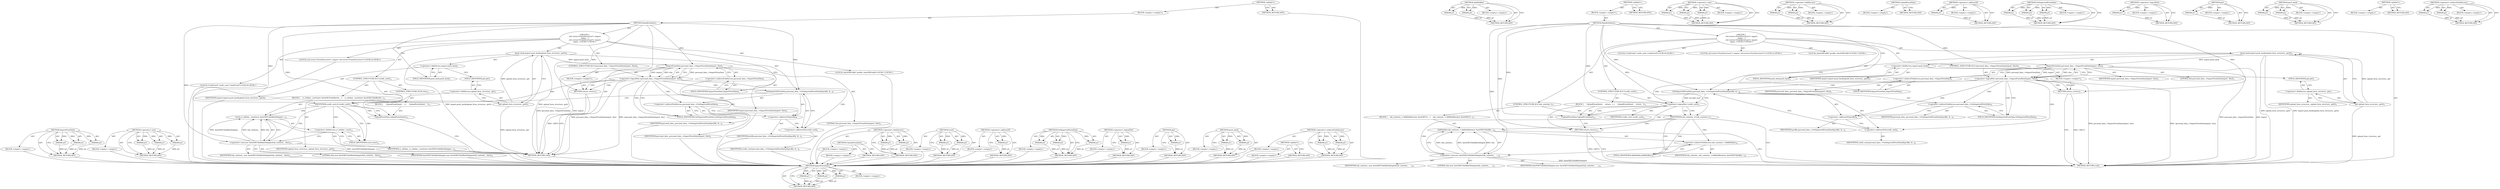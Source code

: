 digraph "&lt;operator&gt;.indirectFieldAccess" {
vulnerable_94 [label=<(METHOD,ImportFormData)>];
vulnerable_95 [label=<(PARAM,p1)>];
vulnerable_96 [label=<(PARAM,p2)>];
vulnerable_97 [label=<(PARAM,p3)>];
vulnerable_98 [label=<(BLOCK,&lt;empty&gt;,&lt;empty&gt;)>];
vulnerable_99 [label=<(METHOD_RETURN,ANY)>];
vulnerable_120 [label=<(METHOD,&lt;operator&gt;.new)>];
vulnerable_121 [label=<(PARAM,p1)>];
vulnerable_122 [label=<(PARAM,p2)>];
vulnerable_123 [label=<(PARAM,p3)>];
vulnerable_124 [label=<(BLOCK,&lt;empty&gt;,&lt;empty&gt;)>];
vulnerable_125 [label=<(METHOD_RETURN,ANY)>];
vulnerable_6 [label=<(METHOD,&lt;global&gt;)<SUB>1</SUB>>];
vulnerable_7 [label=<(BLOCK,&lt;empty&gt;,&lt;empty&gt;)<SUB>1</SUB>>];
vulnerable_8 [label=<(METHOD,HandleSubmit)<SUB>1</SUB>>];
vulnerable_9 [label="<(BLOCK,{
  std::vector&lt;FormStructure*&gt; import;
  impor...,{
  std::vector&lt;FormStructure*&gt; import;
  impor...)<SUB>1</SUB>>"];
vulnerable_10 [label="<(LOCAL,std.vector&lt;FormStructure*&gt; import: std.vector&lt;FormStructure*&gt;)<SUB>2</SUB>>"];
vulnerable_11 [label=<(push_back,import.push_back(upload_form_structure_.get()))<SUB>3</SUB>>];
vulnerable_12 [label=<(&lt;operator&gt;.fieldAccess,import.push_back)<SUB>3</SUB>>];
vulnerable_13 [label=<(IDENTIFIER,import,import.push_back(upload_form_structure_.get()))<SUB>3</SUB>>];
vulnerable_14 [label=<(FIELD_IDENTIFIER,push_back,push_back)<SUB>3</SUB>>];
vulnerable_15 [label=<(get,upload_form_structure_.get())<SUB>3</SUB>>];
vulnerable_16 [label=<(&lt;operator&gt;.fieldAccess,upload_form_structure_.get)<SUB>3</SUB>>];
vulnerable_17 [label=<(IDENTIFIER,upload_form_structure_,upload_form_structure_.get())<SUB>3</SUB>>];
vulnerable_18 [label=<(FIELD_IDENTIFIER,get,get)<SUB>3</SUB>>];
vulnerable_19 [label=<(CONTROL_STRUCTURE,IF,if (!personal_data_-&gt;ImportFormData(import, this)))<SUB>4</SUB>>];
vulnerable_20 [label=<(&lt;operator&gt;.logicalNot,!personal_data_-&gt;ImportFormData(import, this))<SUB>4</SUB>>];
vulnerable_21 [label=<(ImportFormData,personal_data_-&gt;ImportFormData(import, this))<SUB>4</SUB>>];
vulnerable_22 [label=<(&lt;operator&gt;.indirectFieldAccess,personal_data_-&gt;ImportFormData)<SUB>4</SUB>>];
vulnerable_23 [label=<(IDENTIFIER,personal_data_,personal_data_-&gt;ImportFormData(import, this))<SUB>4</SUB>>];
vulnerable_24 [label=<(FIELD_IDENTIFIER,ImportFormData,ImportFormData)<SUB>4</SUB>>];
vulnerable_25 [label=<(IDENTIFIER,import,personal_data_-&gt;ImportFormData(import, this))<SUB>4</SUB>>];
vulnerable_26 [label=<(LITERAL,this,personal_data_-&gt;ImportFormData(import, this))<SUB>4</SUB>>];
vulnerable_27 [label=<(BLOCK,&lt;empty&gt;,&lt;empty&gt;)<SUB>5</SUB>>];
vulnerable_28 [label=<(RETURN,return;,return;)<SUB>5</SUB>>];
vulnerable_29 [label="<(LOCAL,AutoFillProfile* profile: AutoFillProfile*)<SUB>7</SUB>>"];
vulnerable_30 [label="<(LOCAL,CreditCard* credit_card: CreditCard*)<SUB>8</SUB>>"];
vulnerable_31 [label=<(GetImportedFormData,personal_data_-&gt;GetImportedFormData(&amp;profile, &amp;...)<SUB>9</SUB>>];
vulnerable_32 [label=<(&lt;operator&gt;.indirectFieldAccess,personal_data_-&gt;GetImportedFormData)<SUB>9</SUB>>];
vulnerable_33 [label=<(IDENTIFIER,personal_data_,personal_data_-&gt;GetImportedFormData(&amp;profile, &amp;...)<SUB>9</SUB>>];
vulnerable_34 [label=<(FIELD_IDENTIFIER,GetImportedFormData,GetImportedFormData)<SUB>9</SUB>>];
vulnerable_35 [label=<(&lt;operator&gt;.addressOf,&amp;profile)<SUB>9</SUB>>];
vulnerable_36 [label=<(IDENTIFIER,profile,personal_data_-&gt;GetImportedFormData(&amp;profile, &amp;...)<SUB>9</SUB>>];
vulnerable_37 [label=<(&lt;operator&gt;.addressOf,&amp;credit_card)<SUB>9</SUB>>];
vulnerable_38 [label=<(IDENTIFIER,credit_card,personal_data_-&gt;GetImportedFormData(&amp;profile, &amp;...)<SUB>9</SUB>>];
vulnerable_39 [label=<(CONTROL_STRUCTURE,IF,if (credit_card))<SUB>11</SUB>>];
vulnerable_40 [label=<(IDENTIFIER,credit_card,if (credit_card))<SUB>11</SUB>>];
vulnerable_41 [label=<(BLOCK,{
    cc_infobar_.reset(new AutoFillCCInfoBarDe...,{
    cc_infobar_.reset(new AutoFillCCInfoBarDe...)<SUB>11</SUB>>];
vulnerable_42 [label=<(reset,cc_infobar_.reset(new AutoFillCCInfoBarDelegate...)<SUB>12</SUB>>];
vulnerable_43 [label=<(&lt;operator&gt;.fieldAccess,cc_infobar_.reset)<SUB>12</SUB>>];
vulnerable_44 [label=<(IDENTIFIER,cc_infobar_,cc_infobar_.reset(new AutoFillCCInfoBarDelegate...)<SUB>12</SUB>>];
vulnerable_45 [label=<(FIELD_IDENTIFIER,reset,reset)<SUB>12</SUB>>];
vulnerable_46 [label=<(&lt;operator&gt;.new,new AutoFillCCInfoBarDelegate(tab_contents_, this))<SUB>12</SUB>>];
vulnerable_47 [label=<(IDENTIFIER,AutoFillCCInfoBarDelegate,new AutoFillCCInfoBarDelegate(tab_contents_, this))<SUB>12</SUB>>];
vulnerable_48 [label=<(IDENTIFIER,tab_contents_,new AutoFillCCInfoBarDelegate(tab_contents_, this))<SUB>12</SUB>>];
vulnerable_49 [label=<(LITERAL,this,new AutoFillCCInfoBarDelegate(tab_contents_, this))<SUB>12</SUB>>];
vulnerable_50 [label=<(CONTROL_STRUCTURE,ELSE,else)<SUB>13</SUB>>];
vulnerable_51 [label=<(BLOCK,{
     UploadFormData();
   },{
     UploadFormData();
   })<SUB>13</SUB>>];
vulnerable_52 [label=<(UploadFormData,UploadFormData())<SUB>14</SUB>>];
vulnerable_53 [label=<(METHOD_RETURN,void)<SUB>1</SUB>>];
vulnerable_55 [label=<(METHOD_RETURN,ANY)<SUB>1</SUB>>];
vulnerable_126 [label=<(METHOD,UploadFormData)>];
vulnerable_127 [label=<(BLOCK,&lt;empty&gt;,&lt;empty&gt;)>];
vulnerable_128 [label=<(METHOD_RETURN,ANY)>];
vulnerable_81 [label=<(METHOD,&lt;operator&gt;.fieldAccess)>];
vulnerable_82 [label=<(PARAM,p1)>];
vulnerable_83 [label=<(PARAM,p2)>];
vulnerable_84 [label=<(BLOCK,&lt;empty&gt;,&lt;empty&gt;)>];
vulnerable_85 [label=<(METHOD_RETURN,ANY)>];
vulnerable_115 [label=<(METHOD,reset)>];
vulnerable_116 [label=<(PARAM,p1)>];
vulnerable_117 [label=<(PARAM,p2)>];
vulnerable_118 [label=<(BLOCK,&lt;empty&gt;,&lt;empty&gt;)>];
vulnerable_119 [label=<(METHOD_RETURN,ANY)>];
vulnerable_111 [label=<(METHOD,&lt;operator&gt;.addressOf)>];
vulnerable_112 [label=<(PARAM,p1)>];
vulnerable_113 [label=<(BLOCK,&lt;empty&gt;,&lt;empty&gt;)>];
vulnerable_114 [label=<(METHOD_RETURN,ANY)>];
vulnerable_105 [label=<(METHOD,GetImportedFormData)>];
vulnerable_106 [label=<(PARAM,p1)>];
vulnerable_107 [label=<(PARAM,p2)>];
vulnerable_108 [label=<(PARAM,p3)>];
vulnerable_109 [label=<(BLOCK,&lt;empty&gt;,&lt;empty&gt;)>];
vulnerable_110 [label=<(METHOD_RETURN,ANY)>];
vulnerable_90 [label=<(METHOD,&lt;operator&gt;.logicalNot)>];
vulnerable_91 [label=<(PARAM,p1)>];
vulnerable_92 [label=<(BLOCK,&lt;empty&gt;,&lt;empty&gt;)>];
vulnerable_93 [label=<(METHOD_RETURN,ANY)>];
vulnerable_86 [label=<(METHOD,get)>];
vulnerable_87 [label=<(PARAM,p1)>];
vulnerable_88 [label=<(BLOCK,&lt;empty&gt;,&lt;empty&gt;)>];
vulnerable_89 [label=<(METHOD_RETURN,ANY)>];
vulnerable_76 [label=<(METHOD,push_back)>];
vulnerable_77 [label=<(PARAM,p1)>];
vulnerable_78 [label=<(PARAM,p2)>];
vulnerable_79 [label=<(BLOCK,&lt;empty&gt;,&lt;empty&gt;)>];
vulnerable_80 [label=<(METHOD_RETURN,ANY)>];
vulnerable_70 [label=<(METHOD,&lt;global&gt;)<SUB>1</SUB>>];
vulnerable_71 [label=<(BLOCK,&lt;empty&gt;,&lt;empty&gt;)>];
vulnerable_72 [label=<(METHOD_RETURN,ANY)>];
vulnerable_100 [label=<(METHOD,&lt;operator&gt;.indirectFieldAccess)>];
vulnerable_101 [label=<(PARAM,p1)>];
vulnerable_102 [label=<(PARAM,p2)>];
vulnerable_103 [label=<(BLOCK,&lt;empty&gt;,&lt;empty&gt;)>];
vulnerable_104 [label=<(METHOD_RETURN,ANY)>];
fixed_97 [label=<(METHOD,ImportFormData)>];
fixed_98 [label=<(PARAM,p1)>];
fixed_99 [label=<(PARAM,p2)>];
fixed_100 [label=<(PARAM,p3)>];
fixed_101 [label=<(BLOCK,&lt;empty&gt;,&lt;empty&gt;)>];
fixed_102 [label=<(METHOD_RETURN,ANY)>];
fixed_121 [label=<(METHOD,AddInfoBar)>];
fixed_122 [label=<(PARAM,p1)>];
fixed_123 [label=<(PARAM,p2)>];
fixed_124 [label=<(BLOCK,&lt;empty&gt;,&lt;empty&gt;)>];
fixed_125 [label=<(METHOD_RETURN,ANY)>];
fixed_6 [label=<(METHOD,&lt;global&gt;)<SUB>1</SUB>>];
fixed_7 [label=<(BLOCK,&lt;empty&gt;,&lt;empty&gt;)<SUB>1</SUB>>];
fixed_8 [label=<(METHOD,HandleSubmit)<SUB>1</SUB>>];
fixed_9 [label="<(BLOCK,{
  std::vector&lt;FormStructure*&gt; import;
  impor...,{
  std::vector&lt;FormStructure*&gt; import;
  impor...)<SUB>1</SUB>>"];
fixed_10 [label="<(LOCAL,std.vector&lt;FormStructure*&gt; import: std.vector&lt;FormStructure*&gt;)<SUB>2</SUB>>"];
fixed_11 [label=<(push_back,import.push_back(upload_form_structure_.get()))<SUB>3</SUB>>];
fixed_12 [label=<(&lt;operator&gt;.fieldAccess,import.push_back)<SUB>3</SUB>>];
fixed_13 [label=<(IDENTIFIER,import,import.push_back(upload_form_structure_.get()))<SUB>3</SUB>>];
fixed_14 [label=<(FIELD_IDENTIFIER,push_back,push_back)<SUB>3</SUB>>];
fixed_15 [label=<(get,upload_form_structure_.get())<SUB>3</SUB>>];
fixed_16 [label=<(&lt;operator&gt;.fieldAccess,upload_form_structure_.get)<SUB>3</SUB>>];
fixed_17 [label=<(IDENTIFIER,upload_form_structure_,upload_form_structure_.get())<SUB>3</SUB>>];
fixed_18 [label=<(FIELD_IDENTIFIER,get,get)<SUB>3</SUB>>];
fixed_19 [label=<(CONTROL_STRUCTURE,IF,if (!personal_data_-&gt;ImportFormData(import, this)))<SUB>4</SUB>>];
fixed_20 [label=<(&lt;operator&gt;.logicalNot,!personal_data_-&gt;ImportFormData(import, this))<SUB>4</SUB>>];
fixed_21 [label=<(ImportFormData,personal_data_-&gt;ImportFormData(import, this))<SUB>4</SUB>>];
fixed_22 [label=<(&lt;operator&gt;.indirectFieldAccess,personal_data_-&gt;ImportFormData)<SUB>4</SUB>>];
fixed_23 [label=<(IDENTIFIER,personal_data_,personal_data_-&gt;ImportFormData(import, this))<SUB>4</SUB>>];
fixed_24 [label=<(FIELD_IDENTIFIER,ImportFormData,ImportFormData)<SUB>4</SUB>>];
fixed_25 [label=<(IDENTIFIER,import,personal_data_-&gt;ImportFormData(import, this))<SUB>4</SUB>>];
fixed_26 [label=<(LITERAL,this,personal_data_-&gt;ImportFormData(import, this))<SUB>4</SUB>>];
fixed_27 [label=<(BLOCK,&lt;empty&gt;,&lt;empty&gt;)<SUB>5</SUB>>];
fixed_28 [label=<(RETURN,return;,return;)<SUB>5</SUB>>];
fixed_29 [label="<(LOCAL,AutoFillProfile* profile: AutoFillProfile*)<SUB>7</SUB>>"];
fixed_30 [label="<(LOCAL,CreditCard* credit_card: CreditCard*)<SUB>8</SUB>>"];
fixed_31 [label=<(GetImportedFormData,personal_data_-&gt;GetImportedFormData(&amp;profile, &amp;...)<SUB>9</SUB>>];
fixed_32 [label=<(&lt;operator&gt;.indirectFieldAccess,personal_data_-&gt;GetImportedFormData)<SUB>9</SUB>>];
fixed_33 [label=<(IDENTIFIER,personal_data_,personal_data_-&gt;GetImportedFormData(&amp;profile, &amp;...)<SUB>9</SUB>>];
fixed_34 [label=<(FIELD_IDENTIFIER,GetImportedFormData,GetImportedFormData)<SUB>9</SUB>>];
fixed_35 [label=<(&lt;operator&gt;.addressOf,&amp;profile)<SUB>9</SUB>>];
fixed_36 [label=<(IDENTIFIER,profile,personal_data_-&gt;GetImportedFormData(&amp;profile, &amp;...)<SUB>9</SUB>>];
fixed_37 [label=<(&lt;operator&gt;.addressOf,&amp;credit_card)<SUB>9</SUB>>];
fixed_38 [label=<(IDENTIFIER,credit_card,personal_data_-&gt;GetImportedFormData(&amp;profile, &amp;...)<SUB>9</SUB>>];
fixed_39 [label=<(CONTROL_STRUCTURE,IF,if (!credit_card))<SUB>11</SUB>>];
fixed_40 [label=<(&lt;operator&gt;.logicalNot,!credit_card)<SUB>11</SUB>>];
fixed_41 [label=<(IDENTIFIER,credit_card,!credit_card)<SUB>11</SUB>>];
fixed_42 [label=<(BLOCK,{
     UploadFormData();
    return;
  },{
     UploadFormData();
    return;
  })<SUB>11</SUB>>];
fixed_43 [label=<(UploadFormData,UploadFormData())<SUB>12</SUB>>];
fixed_44 [label=<(RETURN,return;,return;)<SUB>13</SUB>>];
fixed_45 [label=<(CONTROL_STRUCTURE,IF,if (tab_contents_))<SUB>17</SUB>>];
fixed_46 [label=<(IDENTIFIER,tab_contents_,if (tab_contents_))<SUB>17</SUB>>];
fixed_47 [label=<(BLOCK,{
    tab_contents_-&gt;AddInfoBar(new AutoFillCCI...,{
    tab_contents_-&gt;AddInfoBar(new AutoFillCCI...)<SUB>17</SUB>>];
fixed_48 [label=<(AddInfoBar,tab_contents_-&gt;AddInfoBar(new AutoFillCCInfoBar...)<SUB>18</SUB>>];
fixed_49 [label=<(&lt;operator&gt;.indirectFieldAccess,tab_contents_-&gt;AddInfoBar)<SUB>18</SUB>>];
fixed_50 [label=<(IDENTIFIER,tab_contents_,tab_contents_-&gt;AddInfoBar(new AutoFillCCInfoBar...)<SUB>18</SUB>>];
fixed_51 [label=<(FIELD_IDENTIFIER,AddInfoBar,AddInfoBar)<SUB>18</SUB>>];
fixed_52 [label=<(&lt;operator&gt;.new,new AutoFillCCInfoBarDelegate(tab_contents_,
  ...)<SUB>18</SUB>>];
fixed_53 [label=<(IDENTIFIER,AutoFillCCInfoBarDelegate,new AutoFillCCInfoBarDelegate(tab_contents_,
  ...)<SUB>18</SUB>>];
fixed_54 [label=<(IDENTIFIER,tab_contents_,new AutoFillCCInfoBarDelegate(tab_contents_,
  ...)<SUB>18</SUB>>];
fixed_55 [label=<(LITERAL,this,new AutoFillCCInfoBarDelegate(tab_contents_,
  ...)<SUB>19</SUB>>];
fixed_56 [label=<(METHOD_RETURN,void)<SUB>1</SUB>>];
fixed_58 [label=<(METHOD_RETURN,ANY)<SUB>1</SUB>>];
fixed_126 [label=<(METHOD,&lt;operator&gt;.new)>];
fixed_127 [label=<(PARAM,p1)>];
fixed_128 [label=<(PARAM,p2)>];
fixed_129 [label=<(PARAM,p3)>];
fixed_130 [label=<(BLOCK,&lt;empty&gt;,&lt;empty&gt;)>];
fixed_131 [label=<(METHOD_RETURN,ANY)>];
fixed_84 [label=<(METHOD,&lt;operator&gt;.fieldAccess)>];
fixed_85 [label=<(PARAM,p1)>];
fixed_86 [label=<(PARAM,p2)>];
fixed_87 [label=<(BLOCK,&lt;empty&gt;,&lt;empty&gt;)>];
fixed_88 [label=<(METHOD_RETURN,ANY)>];
fixed_118 [label=<(METHOD,UploadFormData)>];
fixed_119 [label=<(BLOCK,&lt;empty&gt;,&lt;empty&gt;)>];
fixed_120 [label=<(METHOD_RETURN,ANY)>];
fixed_114 [label=<(METHOD,&lt;operator&gt;.addressOf)>];
fixed_115 [label=<(PARAM,p1)>];
fixed_116 [label=<(BLOCK,&lt;empty&gt;,&lt;empty&gt;)>];
fixed_117 [label=<(METHOD_RETURN,ANY)>];
fixed_108 [label=<(METHOD,GetImportedFormData)>];
fixed_109 [label=<(PARAM,p1)>];
fixed_110 [label=<(PARAM,p2)>];
fixed_111 [label=<(PARAM,p3)>];
fixed_112 [label=<(BLOCK,&lt;empty&gt;,&lt;empty&gt;)>];
fixed_113 [label=<(METHOD_RETURN,ANY)>];
fixed_93 [label=<(METHOD,&lt;operator&gt;.logicalNot)>];
fixed_94 [label=<(PARAM,p1)>];
fixed_95 [label=<(BLOCK,&lt;empty&gt;,&lt;empty&gt;)>];
fixed_96 [label=<(METHOD_RETURN,ANY)>];
fixed_89 [label=<(METHOD,get)>];
fixed_90 [label=<(PARAM,p1)>];
fixed_91 [label=<(BLOCK,&lt;empty&gt;,&lt;empty&gt;)>];
fixed_92 [label=<(METHOD_RETURN,ANY)>];
fixed_79 [label=<(METHOD,push_back)>];
fixed_80 [label=<(PARAM,p1)>];
fixed_81 [label=<(PARAM,p2)>];
fixed_82 [label=<(BLOCK,&lt;empty&gt;,&lt;empty&gt;)>];
fixed_83 [label=<(METHOD_RETURN,ANY)>];
fixed_73 [label=<(METHOD,&lt;global&gt;)<SUB>1</SUB>>];
fixed_74 [label=<(BLOCK,&lt;empty&gt;,&lt;empty&gt;)>];
fixed_75 [label=<(METHOD_RETURN,ANY)>];
fixed_103 [label=<(METHOD,&lt;operator&gt;.indirectFieldAccess)>];
fixed_104 [label=<(PARAM,p1)>];
fixed_105 [label=<(PARAM,p2)>];
fixed_106 [label=<(BLOCK,&lt;empty&gt;,&lt;empty&gt;)>];
fixed_107 [label=<(METHOD_RETURN,ANY)>];
vulnerable_94 -> vulnerable_95  [key=0, label="AST: "];
vulnerable_94 -> vulnerable_95  [key=1, label="DDG: "];
vulnerable_94 -> vulnerable_98  [key=0, label="AST: "];
vulnerable_94 -> vulnerable_96  [key=0, label="AST: "];
vulnerable_94 -> vulnerable_96  [key=1, label="DDG: "];
vulnerable_94 -> vulnerable_99  [key=0, label="AST: "];
vulnerable_94 -> vulnerable_99  [key=1, label="CFG: "];
vulnerable_94 -> vulnerable_97  [key=0, label="AST: "];
vulnerable_94 -> vulnerable_97  [key=1, label="DDG: "];
vulnerable_95 -> vulnerable_99  [key=0, label="DDG: p1"];
vulnerable_96 -> vulnerable_99  [key=0, label="DDG: p2"];
vulnerable_97 -> vulnerable_99  [key=0, label="DDG: p3"];
vulnerable_98 -> fixed_97  [key=0];
vulnerable_99 -> fixed_97  [key=0];
vulnerable_120 -> vulnerable_121  [key=0, label="AST: "];
vulnerable_120 -> vulnerable_121  [key=1, label="DDG: "];
vulnerable_120 -> vulnerable_124  [key=0, label="AST: "];
vulnerable_120 -> vulnerable_122  [key=0, label="AST: "];
vulnerable_120 -> vulnerable_122  [key=1, label="DDG: "];
vulnerable_120 -> vulnerable_125  [key=0, label="AST: "];
vulnerable_120 -> vulnerable_125  [key=1, label="CFG: "];
vulnerable_120 -> vulnerable_123  [key=0, label="AST: "];
vulnerable_120 -> vulnerable_123  [key=1, label="DDG: "];
vulnerable_121 -> vulnerable_125  [key=0, label="DDG: p1"];
vulnerable_122 -> vulnerable_125  [key=0, label="DDG: p2"];
vulnerable_123 -> vulnerable_125  [key=0, label="DDG: p3"];
vulnerable_124 -> fixed_97  [key=0];
vulnerable_125 -> fixed_97  [key=0];
vulnerable_6 -> vulnerable_7  [key=0, label="AST: "];
vulnerable_6 -> vulnerable_55  [key=0, label="AST: "];
vulnerable_6 -> vulnerable_55  [key=1, label="CFG: "];
vulnerable_7 -> vulnerable_8  [key=0, label="AST: "];
vulnerable_8 -> vulnerable_9  [key=0, label="AST: "];
vulnerable_8 -> vulnerable_53  [key=0, label="AST: "];
vulnerable_8 -> vulnerable_14  [key=0, label="CFG: "];
vulnerable_8 -> vulnerable_31  [key=0, label="DDG: "];
vulnerable_8 -> vulnerable_40  [key=0, label="DDG: "];
vulnerable_8 -> vulnerable_28  [key=0, label="DDG: "];
vulnerable_8 -> vulnerable_21  [key=0, label="DDG: "];
vulnerable_8 -> vulnerable_52  [key=0, label="DDG: "];
vulnerable_8 -> vulnerable_46  [key=0, label="DDG: "];
vulnerable_9 -> vulnerable_10  [key=0, label="AST: "];
vulnerable_9 -> vulnerable_11  [key=0, label="AST: "];
vulnerable_9 -> vulnerable_19  [key=0, label="AST: "];
vulnerable_9 -> vulnerable_29  [key=0, label="AST: "];
vulnerable_9 -> vulnerable_30  [key=0, label="AST: "];
vulnerable_9 -> vulnerable_31  [key=0, label="AST: "];
vulnerable_9 -> vulnerable_39  [key=0, label="AST: "];
vulnerable_10 -> fixed_97  [key=0];
vulnerable_11 -> vulnerable_12  [key=0, label="AST: "];
vulnerable_11 -> vulnerable_15  [key=0, label="AST: "];
vulnerable_11 -> vulnerable_24  [key=0, label="CFG: "];
vulnerable_11 -> vulnerable_53  [key=0, label="DDG: upload_form_structure_.get()"];
vulnerable_11 -> vulnerable_53  [key=1, label="DDG: import.push_back(upload_form_structure_.get())"];
vulnerable_11 -> vulnerable_21  [key=0, label="DDG: import.push_back"];
vulnerable_12 -> vulnerable_13  [key=0, label="AST: "];
vulnerable_12 -> vulnerable_14  [key=0, label="AST: "];
vulnerable_12 -> vulnerable_18  [key=0, label="CFG: "];
vulnerable_13 -> fixed_97  [key=0];
vulnerable_14 -> vulnerable_12  [key=0, label="CFG: "];
vulnerable_15 -> vulnerable_16  [key=0, label="AST: "];
vulnerable_15 -> vulnerable_11  [key=0, label="CFG: "];
vulnerable_15 -> vulnerable_11  [key=1, label="DDG: upload_form_structure_.get"];
vulnerable_15 -> vulnerable_53  [key=0, label="DDG: upload_form_structure_.get"];
vulnerable_16 -> vulnerable_17  [key=0, label="AST: "];
vulnerable_16 -> vulnerable_18  [key=0, label="AST: "];
vulnerable_16 -> vulnerable_15  [key=0, label="CFG: "];
vulnerable_17 -> fixed_97  [key=0];
vulnerable_18 -> vulnerable_16  [key=0, label="CFG: "];
vulnerable_19 -> vulnerable_20  [key=0, label="AST: "];
vulnerable_19 -> vulnerable_27  [key=0, label="AST: "];
vulnerable_20 -> vulnerable_21  [key=0, label="AST: "];
vulnerable_20 -> vulnerable_28  [key=0, label="CFG: "];
vulnerable_20 -> vulnerable_28  [key=1, label="CDG: "];
vulnerable_20 -> vulnerable_34  [key=0, label="CFG: "];
vulnerable_20 -> vulnerable_34  [key=1, label="CDG: "];
vulnerable_20 -> vulnerable_53  [key=0, label="DDG: personal_data_-&gt;ImportFormData(import, this)"];
vulnerable_20 -> vulnerable_53  [key=1, label="DDG: !personal_data_-&gt;ImportFormData(import, this)"];
vulnerable_20 -> vulnerable_40  [key=0, label="CDG: "];
vulnerable_20 -> vulnerable_32  [key=0, label="CDG: "];
vulnerable_20 -> vulnerable_35  [key=0, label="CDG: "];
vulnerable_20 -> vulnerable_37  [key=0, label="CDG: "];
vulnerable_20 -> vulnerable_31  [key=0, label="CDG: "];
vulnerable_21 -> vulnerable_22  [key=0, label="AST: "];
vulnerable_21 -> vulnerable_25  [key=0, label="AST: "];
vulnerable_21 -> vulnerable_26  [key=0, label="AST: "];
vulnerable_21 -> vulnerable_20  [key=0, label="CFG: "];
vulnerable_21 -> vulnerable_20  [key=1, label="DDG: personal_data_-&gt;ImportFormData"];
vulnerable_21 -> vulnerable_20  [key=2, label="DDG: import"];
vulnerable_21 -> vulnerable_20  [key=3, label="DDG: this"];
vulnerable_21 -> vulnerable_53  [key=0, label="DDG: personal_data_-&gt;ImportFormData"];
vulnerable_21 -> vulnerable_53  [key=1, label="DDG: import"];
vulnerable_22 -> vulnerable_23  [key=0, label="AST: "];
vulnerable_22 -> vulnerable_24  [key=0, label="AST: "];
vulnerable_22 -> vulnerable_21  [key=0, label="CFG: "];
vulnerable_23 -> fixed_97  [key=0];
vulnerable_24 -> vulnerable_22  [key=0, label="CFG: "];
vulnerable_25 -> fixed_97  [key=0];
vulnerable_26 -> fixed_97  [key=0];
vulnerable_27 -> vulnerable_28  [key=0, label="AST: "];
vulnerable_28 -> vulnerable_53  [key=0, label="CFG: "];
vulnerable_28 -> vulnerable_53  [key=1, label="DDG: &lt;RET&gt;"];
vulnerable_29 -> fixed_97  [key=0];
vulnerable_30 -> fixed_97  [key=0];
vulnerable_31 -> vulnerable_32  [key=0, label="AST: "];
vulnerable_31 -> vulnerable_35  [key=0, label="AST: "];
vulnerable_31 -> vulnerable_37  [key=0, label="AST: "];
vulnerable_31 -> vulnerable_40  [key=0, label="CFG: "];
vulnerable_32 -> vulnerable_33  [key=0, label="AST: "];
vulnerable_32 -> vulnerable_34  [key=0, label="AST: "];
vulnerable_32 -> vulnerable_35  [key=0, label="CFG: "];
vulnerable_33 -> fixed_97  [key=0];
vulnerable_34 -> vulnerable_32  [key=0, label="CFG: "];
vulnerable_35 -> vulnerable_36  [key=0, label="AST: "];
vulnerable_35 -> vulnerable_37  [key=0, label="CFG: "];
vulnerable_36 -> fixed_97  [key=0];
vulnerable_37 -> vulnerable_38  [key=0, label="AST: "];
vulnerable_37 -> vulnerable_31  [key=0, label="CFG: "];
vulnerable_38 -> fixed_97  [key=0];
vulnerable_39 -> vulnerable_40  [key=0, label="AST: "];
vulnerable_39 -> vulnerable_41  [key=0, label="AST: "];
vulnerable_39 -> vulnerable_50  [key=0, label="AST: "];
vulnerable_40 -> vulnerable_52  [key=0, label="CFG: "];
vulnerable_40 -> vulnerable_52  [key=1, label="CDG: "];
vulnerable_40 -> vulnerable_45  [key=0, label="CFG: "];
vulnerable_40 -> vulnerable_45  [key=1, label="CDG: "];
vulnerable_40 -> vulnerable_42  [key=0, label="CDG: "];
vulnerable_40 -> vulnerable_46  [key=0, label="CDG: "];
vulnerable_40 -> vulnerable_43  [key=0, label="CDG: "];
vulnerable_41 -> vulnerable_42  [key=0, label="AST: "];
vulnerable_42 -> vulnerable_43  [key=0, label="AST: "];
vulnerable_42 -> vulnerable_46  [key=0, label="AST: "];
vulnerable_42 -> vulnerable_53  [key=0, label="CFG: "];
vulnerable_43 -> vulnerable_44  [key=0, label="AST: "];
vulnerable_43 -> vulnerable_45  [key=0, label="AST: "];
vulnerable_43 -> vulnerable_46  [key=0, label="CFG: "];
vulnerable_44 -> fixed_97  [key=0];
vulnerable_45 -> vulnerable_43  [key=0, label="CFG: "];
vulnerable_46 -> vulnerable_47  [key=0, label="AST: "];
vulnerable_46 -> vulnerable_48  [key=0, label="AST: "];
vulnerable_46 -> vulnerable_49  [key=0, label="AST: "];
vulnerable_46 -> vulnerable_42  [key=0, label="CFG: "];
vulnerable_46 -> vulnerable_42  [key=1, label="DDG: AutoFillCCInfoBarDelegate"];
vulnerable_46 -> vulnerable_42  [key=2, label="DDG: tab_contents_"];
vulnerable_46 -> vulnerable_42  [key=3, label="DDG: this"];
vulnerable_46 -> vulnerable_53  [key=0, label="DDG: AutoFillCCInfoBarDelegate"];
vulnerable_47 -> fixed_97  [key=0];
vulnerable_48 -> fixed_97  [key=0];
vulnerable_49 -> fixed_97  [key=0];
vulnerable_50 -> vulnerable_51  [key=0, label="AST: "];
vulnerable_51 -> vulnerable_52  [key=0, label="AST: "];
vulnerable_52 -> vulnerable_53  [key=0, label="CFG: "];
vulnerable_53 -> fixed_97  [key=0];
vulnerable_55 -> fixed_97  [key=0];
vulnerable_126 -> vulnerable_127  [key=0, label="AST: "];
vulnerable_126 -> vulnerable_128  [key=0, label="AST: "];
vulnerable_126 -> vulnerable_128  [key=1, label="CFG: "];
vulnerable_127 -> fixed_97  [key=0];
vulnerable_128 -> fixed_97  [key=0];
vulnerable_81 -> vulnerable_82  [key=0, label="AST: "];
vulnerable_81 -> vulnerable_82  [key=1, label="DDG: "];
vulnerable_81 -> vulnerable_84  [key=0, label="AST: "];
vulnerable_81 -> vulnerable_83  [key=0, label="AST: "];
vulnerable_81 -> vulnerable_83  [key=1, label="DDG: "];
vulnerable_81 -> vulnerable_85  [key=0, label="AST: "];
vulnerable_81 -> vulnerable_85  [key=1, label="CFG: "];
vulnerable_82 -> vulnerable_85  [key=0, label="DDG: p1"];
vulnerable_83 -> vulnerable_85  [key=0, label="DDG: p2"];
vulnerable_84 -> fixed_97  [key=0];
vulnerable_85 -> fixed_97  [key=0];
vulnerable_115 -> vulnerable_116  [key=0, label="AST: "];
vulnerable_115 -> vulnerable_116  [key=1, label="DDG: "];
vulnerable_115 -> vulnerable_118  [key=0, label="AST: "];
vulnerable_115 -> vulnerable_117  [key=0, label="AST: "];
vulnerable_115 -> vulnerable_117  [key=1, label="DDG: "];
vulnerable_115 -> vulnerable_119  [key=0, label="AST: "];
vulnerable_115 -> vulnerable_119  [key=1, label="CFG: "];
vulnerable_116 -> vulnerable_119  [key=0, label="DDG: p1"];
vulnerable_117 -> vulnerable_119  [key=0, label="DDG: p2"];
vulnerable_118 -> fixed_97  [key=0];
vulnerable_119 -> fixed_97  [key=0];
vulnerable_111 -> vulnerable_112  [key=0, label="AST: "];
vulnerable_111 -> vulnerable_112  [key=1, label="DDG: "];
vulnerable_111 -> vulnerable_113  [key=0, label="AST: "];
vulnerable_111 -> vulnerable_114  [key=0, label="AST: "];
vulnerable_111 -> vulnerable_114  [key=1, label="CFG: "];
vulnerable_112 -> vulnerable_114  [key=0, label="DDG: p1"];
vulnerable_113 -> fixed_97  [key=0];
vulnerable_114 -> fixed_97  [key=0];
vulnerable_105 -> vulnerable_106  [key=0, label="AST: "];
vulnerable_105 -> vulnerable_106  [key=1, label="DDG: "];
vulnerable_105 -> vulnerable_109  [key=0, label="AST: "];
vulnerable_105 -> vulnerable_107  [key=0, label="AST: "];
vulnerable_105 -> vulnerable_107  [key=1, label="DDG: "];
vulnerable_105 -> vulnerable_110  [key=0, label="AST: "];
vulnerable_105 -> vulnerable_110  [key=1, label="CFG: "];
vulnerable_105 -> vulnerable_108  [key=0, label="AST: "];
vulnerable_105 -> vulnerable_108  [key=1, label="DDG: "];
vulnerable_106 -> vulnerable_110  [key=0, label="DDG: p1"];
vulnerable_107 -> vulnerable_110  [key=0, label="DDG: p2"];
vulnerable_108 -> vulnerable_110  [key=0, label="DDG: p3"];
vulnerable_109 -> fixed_97  [key=0];
vulnerable_110 -> fixed_97  [key=0];
vulnerable_90 -> vulnerable_91  [key=0, label="AST: "];
vulnerable_90 -> vulnerable_91  [key=1, label="DDG: "];
vulnerable_90 -> vulnerable_92  [key=0, label="AST: "];
vulnerable_90 -> vulnerable_93  [key=0, label="AST: "];
vulnerable_90 -> vulnerable_93  [key=1, label="CFG: "];
vulnerable_91 -> vulnerable_93  [key=0, label="DDG: p1"];
vulnerable_92 -> fixed_97  [key=0];
vulnerable_93 -> fixed_97  [key=0];
vulnerable_86 -> vulnerable_87  [key=0, label="AST: "];
vulnerable_86 -> vulnerable_87  [key=1, label="DDG: "];
vulnerable_86 -> vulnerable_88  [key=0, label="AST: "];
vulnerable_86 -> vulnerable_89  [key=0, label="AST: "];
vulnerable_86 -> vulnerable_89  [key=1, label="CFG: "];
vulnerable_87 -> vulnerable_89  [key=0, label="DDG: p1"];
vulnerable_88 -> fixed_97  [key=0];
vulnerable_89 -> fixed_97  [key=0];
vulnerable_76 -> vulnerable_77  [key=0, label="AST: "];
vulnerable_76 -> vulnerable_77  [key=1, label="DDG: "];
vulnerable_76 -> vulnerable_79  [key=0, label="AST: "];
vulnerable_76 -> vulnerable_78  [key=0, label="AST: "];
vulnerable_76 -> vulnerable_78  [key=1, label="DDG: "];
vulnerable_76 -> vulnerable_80  [key=0, label="AST: "];
vulnerable_76 -> vulnerable_80  [key=1, label="CFG: "];
vulnerable_77 -> vulnerable_80  [key=0, label="DDG: p1"];
vulnerable_78 -> vulnerable_80  [key=0, label="DDG: p2"];
vulnerable_79 -> fixed_97  [key=0];
vulnerable_80 -> fixed_97  [key=0];
vulnerable_70 -> vulnerable_71  [key=0, label="AST: "];
vulnerable_70 -> vulnerable_72  [key=0, label="AST: "];
vulnerable_70 -> vulnerable_72  [key=1, label="CFG: "];
vulnerable_71 -> fixed_97  [key=0];
vulnerable_72 -> fixed_97  [key=0];
vulnerable_100 -> vulnerable_101  [key=0, label="AST: "];
vulnerable_100 -> vulnerable_101  [key=1, label="DDG: "];
vulnerable_100 -> vulnerable_103  [key=0, label="AST: "];
vulnerable_100 -> vulnerable_102  [key=0, label="AST: "];
vulnerable_100 -> vulnerable_102  [key=1, label="DDG: "];
vulnerable_100 -> vulnerable_104  [key=0, label="AST: "];
vulnerable_100 -> vulnerable_104  [key=1, label="CFG: "];
vulnerable_101 -> vulnerable_104  [key=0, label="DDG: p1"];
vulnerable_102 -> vulnerable_104  [key=0, label="DDG: p2"];
vulnerable_103 -> fixed_97  [key=0];
vulnerable_104 -> fixed_97  [key=0];
fixed_97 -> fixed_98  [key=0, label="AST: "];
fixed_97 -> fixed_98  [key=1, label="DDG: "];
fixed_97 -> fixed_101  [key=0, label="AST: "];
fixed_97 -> fixed_99  [key=0, label="AST: "];
fixed_97 -> fixed_99  [key=1, label="DDG: "];
fixed_97 -> fixed_102  [key=0, label="AST: "];
fixed_97 -> fixed_102  [key=1, label="CFG: "];
fixed_97 -> fixed_100  [key=0, label="AST: "];
fixed_97 -> fixed_100  [key=1, label="DDG: "];
fixed_98 -> fixed_102  [key=0, label="DDG: p1"];
fixed_99 -> fixed_102  [key=0, label="DDG: p2"];
fixed_100 -> fixed_102  [key=0, label="DDG: p3"];
fixed_121 -> fixed_122  [key=0, label="AST: "];
fixed_121 -> fixed_122  [key=1, label="DDG: "];
fixed_121 -> fixed_124  [key=0, label="AST: "];
fixed_121 -> fixed_123  [key=0, label="AST: "];
fixed_121 -> fixed_123  [key=1, label="DDG: "];
fixed_121 -> fixed_125  [key=0, label="AST: "];
fixed_121 -> fixed_125  [key=1, label="CFG: "];
fixed_122 -> fixed_125  [key=0, label="DDG: p1"];
fixed_123 -> fixed_125  [key=0, label="DDG: p2"];
fixed_6 -> fixed_7  [key=0, label="AST: "];
fixed_6 -> fixed_58  [key=0, label="AST: "];
fixed_6 -> fixed_58  [key=1, label="CFG: "];
fixed_7 -> fixed_8  [key=0, label="AST: "];
fixed_8 -> fixed_9  [key=0, label="AST: "];
fixed_8 -> fixed_56  [key=0, label="AST: "];
fixed_8 -> fixed_14  [key=0, label="CFG: "];
fixed_8 -> fixed_31  [key=0, label="DDG: "];
fixed_8 -> fixed_46  [key=0, label="DDG: "];
fixed_8 -> fixed_28  [key=0, label="DDG: "];
fixed_8 -> fixed_40  [key=0, label="DDG: "];
fixed_8 -> fixed_43  [key=0, label="DDG: "];
fixed_8 -> fixed_44  [key=0, label="DDG: "];
fixed_8 -> fixed_21  [key=0, label="DDG: "];
fixed_8 -> fixed_52  [key=0, label="DDG: "];
fixed_9 -> fixed_10  [key=0, label="AST: "];
fixed_9 -> fixed_11  [key=0, label="AST: "];
fixed_9 -> fixed_19  [key=0, label="AST: "];
fixed_9 -> fixed_29  [key=0, label="AST: "];
fixed_9 -> fixed_30  [key=0, label="AST: "];
fixed_9 -> fixed_31  [key=0, label="AST: "];
fixed_9 -> fixed_39  [key=0, label="AST: "];
fixed_9 -> fixed_45  [key=0, label="AST: "];
fixed_11 -> fixed_12  [key=0, label="AST: "];
fixed_11 -> fixed_15  [key=0, label="AST: "];
fixed_11 -> fixed_24  [key=0, label="CFG: "];
fixed_11 -> fixed_56  [key=0, label="DDG: upload_form_structure_.get()"];
fixed_11 -> fixed_56  [key=1, label="DDG: import.push_back(upload_form_structure_.get())"];
fixed_11 -> fixed_21  [key=0, label="DDG: import.push_back"];
fixed_12 -> fixed_13  [key=0, label="AST: "];
fixed_12 -> fixed_14  [key=0, label="AST: "];
fixed_12 -> fixed_18  [key=0, label="CFG: "];
fixed_14 -> fixed_12  [key=0, label="CFG: "];
fixed_15 -> fixed_16  [key=0, label="AST: "];
fixed_15 -> fixed_11  [key=0, label="CFG: "];
fixed_15 -> fixed_11  [key=1, label="DDG: upload_form_structure_.get"];
fixed_15 -> fixed_56  [key=0, label="DDG: upload_form_structure_.get"];
fixed_16 -> fixed_17  [key=0, label="AST: "];
fixed_16 -> fixed_18  [key=0, label="AST: "];
fixed_16 -> fixed_15  [key=0, label="CFG: "];
fixed_18 -> fixed_16  [key=0, label="CFG: "];
fixed_19 -> fixed_20  [key=0, label="AST: "];
fixed_19 -> fixed_27  [key=0, label="AST: "];
fixed_20 -> fixed_21  [key=0, label="AST: "];
fixed_20 -> fixed_28  [key=0, label="CFG: "];
fixed_20 -> fixed_28  [key=1, label="CDG: "];
fixed_20 -> fixed_34  [key=0, label="CFG: "];
fixed_20 -> fixed_34  [key=1, label="CDG: "];
fixed_20 -> fixed_56  [key=0, label="DDG: personal_data_-&gt;ImportFormData(import, this)"];
fixed_20 -> fixed_56  [key=1, label="DDG: !personal_data_-&gt;ImportFormData(import, this)"];
fixed_20 -> fixed_40  [key=0, label="CDG: "];
fixed_20 -> fixed_32  [key=0, label="CDG: "];
fixed_20 -> fixed_35  [key=0, label="CDG: "];
fixed_20 -> fixed_37  [key=0, label="CDG: "];
fixed_20 -> fixed_31  [key=0, label="CDG: "];
fixed_21 -> fixed_22  [key=0, label="AST: "];
fixed_21 -> fixed_25  [key=0, label="AST: "];
fixed_21 -> fixed_26  [key=0, label="AST: "];
fixed_21 -> fixed_20  [key=0, label="CFG: "];
fixed_21 -> fixed_20  [key=1, label="DDG: personal_data_-&gt;ImportFormData"];
fixed_21 -> fixed_20  [key=2, label="DDG: import"];
fixed_21 -> fixed_20  [key=3, label="DDG: this"];
fixed_21 -> fixed_56  [key=0, label="DDG: personal_data_-&gt;ImportFormData"];
fixed_21 -> fixed_56  [key=1, label="DDG: import"];
fixed_22 -> fixed_23  [key=0, label="AST: "];
fixed_22 -> fixed_24  [key=0, label="AST: "];
fixed_22 -> fixed_21  [key=0, label="CFG: "];
fixed_24 -> fixed_22  [key=0, label="CFG: "];
fixed_27 -> fixed_28  [key=0, label="AST: "];
fixed_28 -> fixed_56  [key=0, label="CFG: "];
fixed_28 -> fixed_56  [key=1, label="DDG: &lt;RET&gt;"];
fixed_31 -> fixed_32  [key=0, label="AST: "];
fixed_31 -> fixed_35  [key=0, label="AST: "];
fixed_31 -> fixed_37  [key=0, label="AST: "];
fixed_31 -> fixed_40  [key=0, label="CFG: "];
fixed_31 -> fixed_40  [key=1, label="DDG: &amp;credit_card"];
fixed_32 -> fixed_33  [key=0, label="AST: "];
fixed_32 -> fixed_34  [key=0, label="AST: "];
fixed_32 -> fixed_35  [key=0, label="CFG: "];
fixed_34 -> fixed_32  [key=0, label="CFG: "];
fixed_35 -> fixed_36  [key=0, label="AST: "];
fixed_35 -> fixed_37  [key=0, label="CFG: "];
fixed_37 -> fixed_38  [key=0, label="AST: "];
fixed_37 -> fixed_31  [key=0, label="CFG: "];
fixed_39 -> fixed_40  [key=0, label="AST: "];
fixed_39 -> fixed_42  [key=0, label="AST: "];
fixed_40 -> fixed_41  [key=0, label="AST: "];
fixed_40 -> fixed_43  [key=0, label="CFG: "];
fixed_40 -> fixed_43  [key=1, label="CDG: "];
fixed_40 -> fixed_46  [key=0, label="CFG: "];
fixed_40 -> fixed_46  [key=1, label="CDG: "];
fixed_40 -> fixed_44  [key=0, label="CDG: "];
fixed_42 -> fixed_43  [key=0, label="AST: "];
fixed_42 -> fixed_44  [key=0, label="AST: "];
fixed_43 -> fixed_44  [key=0, label="CFG: "];
fixed_44 -> fixed_56  [key=0, label="CFG: "];
fixed_44 -> fixed_56  [key=1, label="DDG: &lt;RET&gt;"];
fixed_45 -> fixed_46  [key=0, label="AST: "];
fixed_45 -> fixed_47  [key=0, label="AST: "];
fixed_46 -> fixed_56  [key=0, label="CFG: "];
fixed_46 -> fixed_51  [key=0, label="CFG: "];
fixed_46 -> fixed_51  [key=1, label="CDG: "];
fixed_46 -> fixed_48  [key=0, label="CDG: "];
fixed_46 -> fixed_49  [key=0, label="CDG: "];
fixed_46 -> fixed_52  [key=0, label="CDG: "];
fixed_47 -> fixed_48  [key=0, label="AST: "];
fixed_48 -> fixed_49  [key=0, label="AST: "];
fixed_48 -> fixed_52  [key=0, label="AST: "];
fixed_48 -> fixed_56  [key=0, label="CFG: "];
fixed_49 -> fixed_50  [key=0, label="AST: "];
fixed_49 -> fixed_51  [key=0, label="AST: "];
fixed_49 -> fixed_52  [key=0, label="CFG: "];
fixed_51 -> fixed_49  [key=0, label="CFG: "];
fixed_52 -> fixed_53  [key=0, label="AST: "];
fixed_52 -> fixed_54  [key=0, label="AST: "];
fixed_52 -> fixed_55  [key=0, label="AST: "];
fixed_52 -> fixed_48  [key=0, label="CFG: "];
fixed_52 -> fixed_48  [key=1, label="DDG: tab_contents_"];
fixed_52 -> fixed_48  [key=2, label="DDG: AutoFillCCInfoBarDelegate"];
fixed_52 -> fixed_48  [key=3, label="DDG: this"];
fixed_52 -> fixed_56  [key=0, label="DDG: AutoFillCCInfoBarDelegate"];
fixed_126 -> fixed_127  [key=0, label="AST: "];
fixed_126 -> fixed_127  [key=1, label="DDG: "];
fixed_126 -> fixed_130  [key=0, label="AST: "];
fixed_126 -> fixed_128  [key=0, label="AST: "];
fixed_126 -> fixed_128  [key=1, label="DDG: "];
fixed_126 -> fixed_131  [key=0, label="AST: "];
fixed_126 -> fixed_131  [key=1, label="CFG: "];
fixed_126 -> fixed_129  [key=0, label="AST: "];
fixed_126 -> fixed_129  [key=1, label="DDG: "];
fixed_127 -> fixed_131  [key=0, label="DDG: p1"];
fixed_128 -> fixed_131  [key=0, label="DDG: p2"];
fixed_129 -> fixed_131  [key=0, label="DDG: p3"];
fixed_84 -> fixed_85  [key=0, label="AST: "];
fixed_84 -> fixed_85  [key=1, label="DDG: "];
fixed_84 -> fixed_87  [key=0, label="AST: "];
fixed_84 -> fixed_86  [key=0, label="AST: "];
fixed_84 -> fixed_86  [key=1, label="DDG: "];
fixed_84 -> fixed_88  [key=0, label="AST: "];
fixed_84 -> fixed_88  [key=1, label="CFG: "];
fixed_85 -> fixed_88  [key=0, label="DDG: p1"];
fixed_86 -> fixed_88  [key=0, label="DDG: p2"];
fixed_118 -> fixed_119  [key=0, label="AST: "];
fixed_118 -> fixed_120  [key=0, label="AST: "];
fixed_118 -> fixed_120  [key=1, label="CFG: "];
fixed_114 -> fixed_115  [key=0, label="AST: "];
fixed_114 -> fixed_115  [key=1, label="DDG: "];
fixed_114 -> fixed_116  [key=0, label="AST: "];
fixed_114 -> fixed_117  [key=0, label="AST: "];
fixed_114 -> fixed_117  [key=1, label="CFG: "];
fixed_115 -> fixed_117  [key=0, label="DDG: p1"];
fixed_108 -> fixed_109  [key=0, label="AST: "];
fixed_108 -> fixed_109  [key=1, label="DDG: "];
fixed_108 -> fixed_112  [key=0, label="AST: "];
fixed_108 -> fixed_110  [key=0, label="AST: "];
fixed_108 -> fixed_110  [key=1, label="DDG: "];
fixed_108 -> fixed_113  [key=0, label="AST: "];
fixed_108 -> fixed_113  [key=1, label="CFG: "];
fixed_108 -> fixed_111  [key=0, label="AST: "];
fixed_108 -> fixed_111  [key=1, label="DDG: "];
fixed_109 -> fixed_113  [key=0, label="DDG: p1"];
fixed_110 -> fixed_113  [key=0, label="DDG: p2"];
fixed_111 -> fixed_113  [key=0, label="DDG: p3"];
fixed_93 -> fixed_94  [key=0, label="AST: "];
fixed_93 -> fixed_94  [key=1, label="DDG: "];
fixed_93 -> fixed_95  [key=0, label="AST: "];
fixed_93 -> fixed_96  [key=0, label="AST: "];
fixed_93 -> fixed_96  [key=1, label="CFG: "];
fixed_94 -> fixed_96  [key=0, label="DDG: p1"];
fixed_89 -> fixed_90  [key=0, label="AST: "];
fixed_89 -> fixed_90  [key=1, label="DDG: "];
fixed_89 -> fixed_91  [key=0, label="AST: "];
fixed_89 -> fixed_92  [key=0, label="AST: "];
fixed_89 -> fixed_92  [key=1, label="CFG: "];
fixed_90 -> fixed_92  [key=0, label="DDG: p1"];
fixed_79 -> fixed_80  [key=0, label="AST: "];
fixed_79 -> fixed_80  [key=1, label="DDG: "];
fixed_79 -> fixed_82  [key=0, label="AST: "];
fixed_79 -> fixed_81  [key=0, label="AST: "];
fixed_79 -> fixed_81  [key=1, label="DDG: "];
fixed_79 -> fixed_83  [key=0, label="AST: "];
fixed_79 -> fixed_83  [key=1, label="CFG: "];
fixed_80 -> fixed_83  [key=0, label="DDG: p1"];
fixed_81 -> fixed_83  [key=0, label="DDG: p2"];
fixed_73 -> fixed_74  [key=0, label="AST: "];
fixed_73 -> fixed_75  [key=0, label="AST: "];
fixed_73 -> fixed_75  [key=1, label="CFG: "];
fixed_103 -> fixed_104  [key=0, label="AST: "];
fixed_103 -> fixed_104  [key=1, label="DDG: "];
fixed_103 -> fixed_106  [key=0, label="AST: "];
fixed_103 -> fixed_105  [key=0, label="AST: "];
fixed_103 -> fixed_105  [key=1, label="DDG: "];
fixed_103 -> fixed_107  [key=0, label="AST: "];
fixed_103 -> fixed_107  [key=1, label="CFG: "];
fixed_104 -> fixed_107  [key=0, label="DDG: p1"];
fixed_105 -> fixed_107  [key=0, label="DDG: p2"];
}
